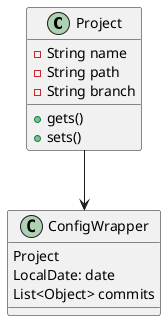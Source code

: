 @startuml
'https://plantuml.com/class-diagram

'abstract class AbstractList
'abstract AbstractCollection
'interface List
'interface Collection
'
'List <|-- AbstractList
'Collection <|-- AbstractCollection
'
'Collection <|- List
'AbstractCollection <|- AbstractList
'AbstractList <|-- ArrayList
'
'class ArrayList {
'Object[] elementData
'size()
'}
'
'enum TimeUnit {
'DAYS
'HOURS
'MINUTES
'}

class Project {
    - String name
    - String path
    - String branch

    +gets()
    +sets()

}

class ConfigWrapper {
    Project
    LocalDate: date
    List<Object> commits
}

Project --> ConfigWrapper


'
'class c {
'- String message
'- Developer developer
'- List<Change> changes
'- String nameBranch
'}
'
'class Change {
'- String path
'- String commitType
'- String newContent
'- int initLine
'- int finalLine
'}
''class br.edu.ifpb.Main {
''+ {static} void progressPercentage(int,int)
''+ {static} void main(String[])
''+ {static} void commitPrepare(Change,Path,List<String>)
''- {static} void commitTypeAdd(Change,Path)
''- {static} void commitTypeAlter(Change,Path)
''- {static} void commitTypeDeleteLine(Change,Path)
''- {static} void commitTypeDeleteFile(Path)
''}
''class br.edu.ifpb.mapper.DeveloperMapper {
''+ {static} Author mapper(Developer)
''}
'class  Developer {
'- String name
'- String email
'}
'
@enduml